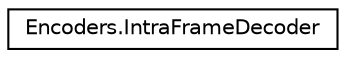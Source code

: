 digraph "Graphical Class Hierarchy"
{
  edge [fontname="Helvetica",fontsize="10",labelfontname="Helvetica",labelfontsize="10"];
  node [fontname="Helvetica",fontsize="10",shape=record];
  rankdir="LR";
  Node0 [label="Encoders.IntraFrameDecoder",height=0.2,width=0.4,color="black", fillcolor="white", style="filled",URL="$classEncoders_1_1IntraFrameDecoder.html"];
}
